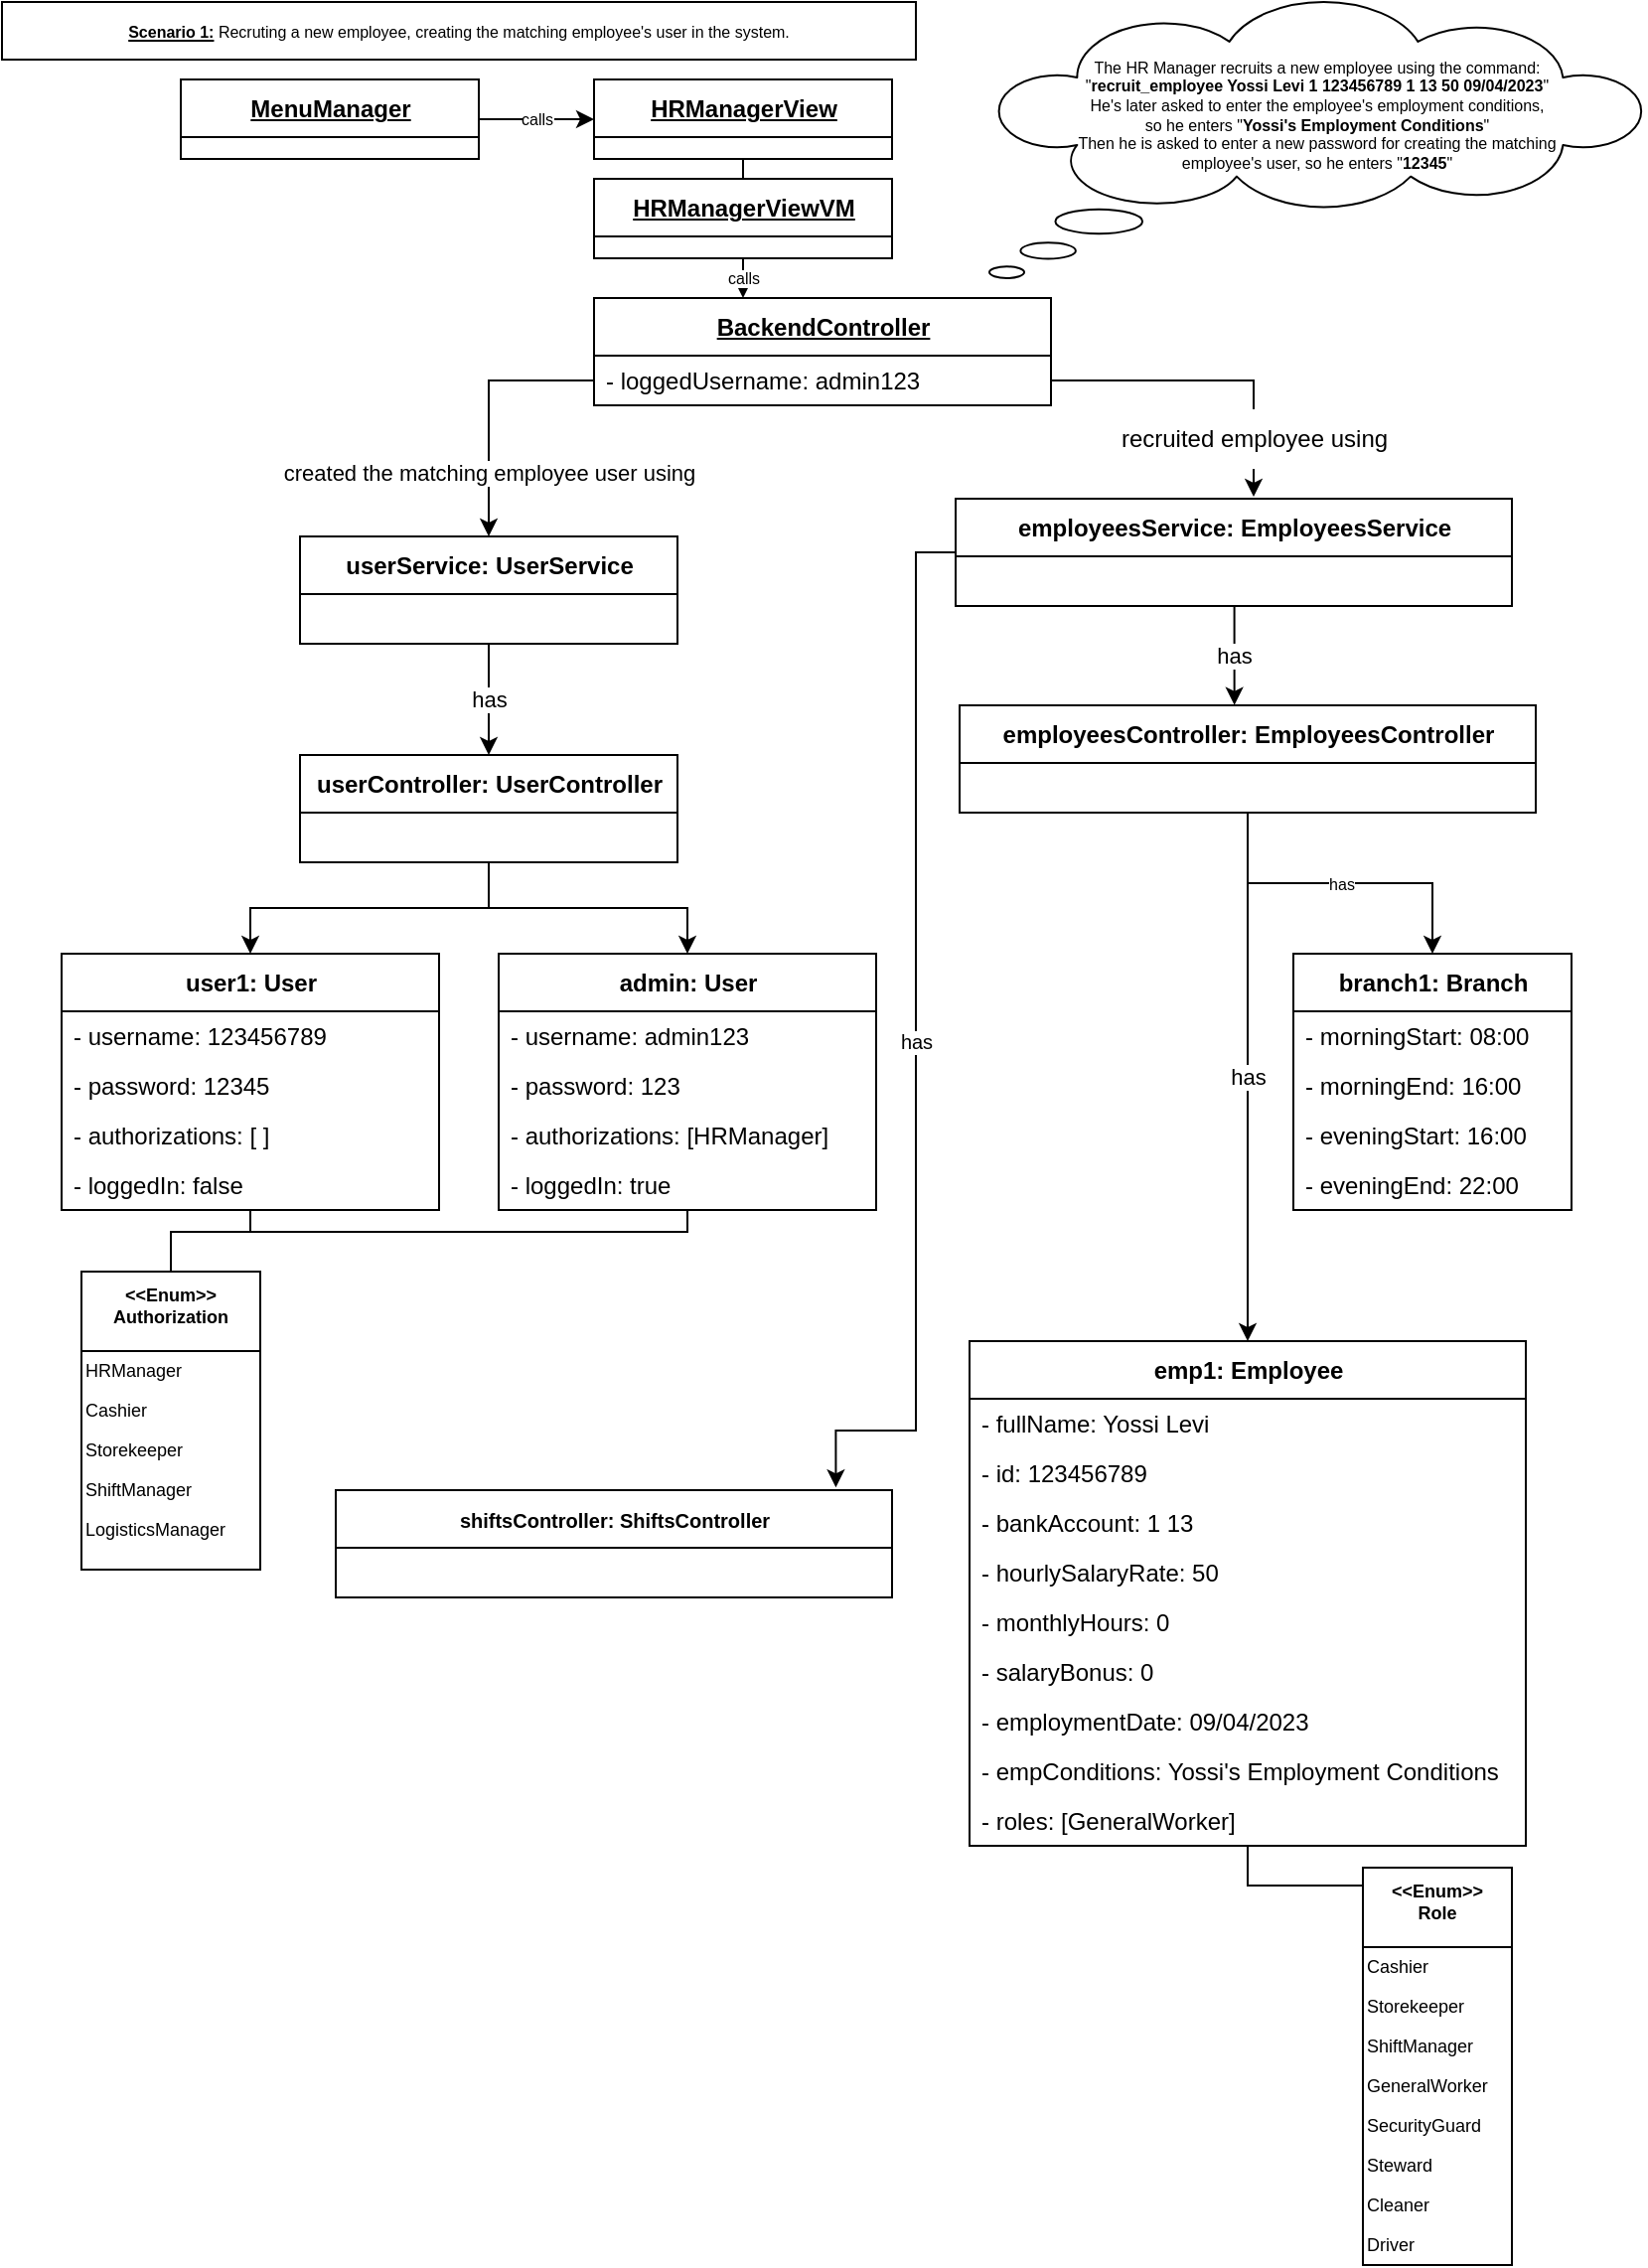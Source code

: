 <mxfile version="21.1.2" type="device">
  <diagram name="Page-1" id="ixeJwp6oGrkDONA-m-vL">
    <mxGraphModel dx="1418" dy="828" grid="1" gridSize="10" guides="1" tooltips="1" connect="1" arrows="1" fold="1" page="1" pageScale="1" pageWidth="827" pageHeight="1169" math="0" shadow="0">
      <root>
        <mxCell id="0" />
        <mxCell id="1" parent="0" />
        <mxCell id="OswDYO3YPx74lOHUNcAN-1" value="BackendController" style="swimlane;fontStyle=5;align=center;verticalAlign=middle;childLayout=stackLayout;horizontal=1;startSize=29;horizontalStack=0;resizeParent=1;resizeParentMax=0;resizeLast=0;collapsible=0;marginBottom=0;html=1;" parent="1" vertex="1">
          <mxGeometry x="298" y="150" width="230" height="54" as="geometry" />
        </mxCell>
        <mxCell id="OswDYO3YPx74lOHUNcAN-3" value="- loggedUsername: admin123" style="text;html=1;strokeColor=none;fillColor=none;align=left;verticalAlign=middle;spacingLeft=4;spacingRight=4;overflow=hidden;rotatable=0;points=[[0,0.5],[1,0.5]];portConstraint=eastwest;" parent="OswDYO3YPx74lOHUNcAN-1" vertex="1">
          <mxGeometry y="29" width="230" height="25" as="geometry" />
        </mxCell>
        <mxCell id="OswDYO3YPx74lOHUNcAN-91" value="has" style="edgeStyle=orthogonalEdgeStyle;rounded=0;orthogonalLoop=1;jettySize=auto;html=1;entryX=0.5;entryY=0;entryDx=0;entryDy=0;endArrow=classic;endFill=1;" parent="1" source="OswDYO3YPx74lOHUNcAN-4" target="OswDYO3YPx74lOHUNcAN-12" edge="1">
          <mxGeometry relative="1" as="geometry" />
        </mxCell>
        <mxCell id="OswDYO3YPx74lOHUNcAN-4" value="userService: UserService" style="swimlane;fontStyle=1;align=center;verticalAlign=middle;childLayout=stackLayout;horizontal=1;startSize=29;horizontalStack=0;resizeParent=1;resizeParentMax=0;resizeLast=0;collapsible=0;marginBottom=0;html=1;" parent="1" vertex="1">
          <mxGeometry x="150" y="270" width="190" height="54" as="geometry" />
        </mxCell>
        <mxCell id="OswDYO3YPx74lOHUNcAN-72" value="has" style="edgeStyle=orthogonalEdgeStyle;rounded=0;orthogonalLoop=1;jettySize=auto;html=1;entryX=0.477;entryY=-0.003;entryDx=0;entryDy=0;endArrow=classic;endFill=1;entryPerimeter=0;" parent="1" source="OswDYO3YPx74lOHUNcAN-10" target="OswDYO3YPx74lOHUNcAN-14" edge="1">
          <mxGeometry relative="1" as="geometry">
            <Array as="points">
              <mxPoint x="620" y="330" />
            </Array>
          </mxGeometry>
        </mxCell>
        <mxCell id="5I7sH3d-SzGu7MCL7hGr-36" value="has" style="edgeStyle=orthogonalEdgeStyle;rounded=0;orthogonalLoop=1;jettySize=auto;html=1;entryX=0.899;entryY=-0.026;entryDx=0;entryDy=0;entryPerimeter=0;fontSize=10;endArrow=classic;endFill=1;" parent="1" source="OswDYO3YPx74lOHUNcAN-10" target="5I7sH3d-SzGu7MCL7hGr-33" edge="1">
          <mxGeometry relative="1" as="geometry">
            <Array as="points">
              <mxPoint x="460" y="278" />
              <mxPoint x="460" y="720" />
              <mxPoint x="420" y="720" />
            </Array>
          </mxGeometry>
        </mxCell>
        <mxCell id="OswDYO3YPx74lOHUNcAN-10" value="employeesService: EmployeesService" style="swimlane;fontStyle=1;align=center;verticalAlign=middle;childLayout=stackLayout;horizontal=1;startSize=29;horizontalStack=0;resizeParent=1;resizeParentMax=0;resizeLast=0;collapsible=0;marginBottom=0;html=1;" parent="1" vertex="1">
          <mxGeometry x="480" y="251" width="280" height="54" as="geometry" />
        </mxCell>
        <mxCell id="OswDYO3YPx74lOHUNcAN-94" style="edgeStyle=orthogonalEdgeStyle;rounded=0;orthogonalLoop=1;jettySize=auto;html=1;entryX=0.5;entryY=0;entryDx=0;entryDy=0;endArrow=classic;endFill=1;" parent="1" source="OswDYO3YPx74lOHUNcAN-12" target="OswDYO3YPx74lOHUNcAN-16" edge="1">
          <mxGeometry relative="1" as="geometry" />
        </mxCell>
        <mxCell id="OswDYO3YPx74lOHUNcAN-95" style="edgeStyle=orthogonalEdgeStyle;rounded=0;orthogonalLoop=1;jettySize=auto;html=1;entryX=0.5;entryY=0;entryDx=0;entryDy=0;endArrow=classic;endFill=1;" parent="1" source="OswDYO3YPx74lOHUNcAN-12" target="OswDYO3YPx74lOHUNcAN-20" edge="1">
          <mxGeometry relative="1" as="geometry" />
        </mxCell>
        <mxCell id="OswDYO3YPx74lOHUNcAN-12" value="userController: UserController" style="swimlane;fontStyle=1;align=center;verticalAlign=middle;childLayout=stackLayout;horizontal=1;startSize=29;horizontalStack=0;resizeParent=1;resizeParentMax=0;resizeLast=0;collapsible=0;marginBottom=0;html=1;" parent="1" vertex="1">
          <mxGeometry x="150" y="380" width="190" height="54" as="geometry" />
        </mxCell>
        <mxCell id="OswDYO3YPx74lOHUNcAN-89" value="has" style="edgeStyle=orthogonalEdgeStyle;rounded=0;orthogonalLoop=1;jettySize=auto;html=1;entryX=0.5;entryY=0;entryDx=0;entryDy=0;endArrow=classic;endFill=1;" parent="1" source="OswDYO3YPx74lOHUNcAN-14" target="OswDYO3YPx74lOHUNcAN-28" edge="1">
          <mxGeometry relative="1" as="geometry" />
        </mxCell>
        <mxCell id="5I7sH3d-SzGu7MCL7hGr-31" value="has" style="edgeStyle=orthogonalEdgeStyle;rounded=0;orthogonalLoop=1;jettySize=auto;html=1;entryX=0.5;entryY=0;entryDx=0;entryDy=0;fontSize=8;endArrow=classic;endFill=1;" parent="1" source="OswDYO3YPx74lOHUNcAN-14" target="5I7sH3d-SzGu7MCL7hGr-19" edge="1">
          <mxGeometry relative="1" as="geometry" />
        </mxCell>
        <mxCell id="OswDYO3YPx74lOHUNcAN-14" value="employeesController: EmployeesController" style="swimlane;fontStyle=1;align=center;verticalAlign=middle;childLayout=stackLayout;horizontal=1;startSize=29;horizontalStack=0;resizeParent=1;resizeParentMax=0;resizeLast=0;collapsible=0;marginBottom=0;html=1;" parent="1" vertex="1">
          <mxGeometry x="482" y="355" width="290" height="54" as="geometry" />
        </mxCell>
        <mxCell id="5I7sH3d-SzGu7MCL7hGr-64" style="edgeStyle=orthogonalEdgeStyle;rounded=0;orthogonalLoop=1;jettySize=auto;html=1;fontSize=10;endArrow=none;endFill=0;" parent="1" source="OswDYO3YPx74lOHUNcAN-16" target="5I7sH3d-SzGu7MCL7hGr-57" edge="1">
          <mxGeometry relative="1" as="geometry">
            <Array as="points">
              <mxPoint x="125" y="620" />
              <mxPoint x="85" y="620" />
            </Array>
          </mxGeometry>
        </mxCell>
        <mxCell id="OswDYO3YPx74lOHUNcAN-16" value="user1: User" style="swimlane;fontStyle=1;align=center;verticalAlign=middle;childLayout=stackLayout;horizontal=1;startSize=29;horizontalStack=0;resizeParent=1;resizeParentMax=0;resizeLast=0;collapsible=0;marginBottom=0;html=1;" parent="1" vertex="1">
          <mxGeometry x="30" y="480" width="190" height="129" as="geometry" />
        </mxCell>
        <mxCell id="OswDYO3YPx74lOHUNcAN-17" value="- username: 123456789" style="text;html=1;strokeColor=none;fillColor=none;align=left;verticalAlign=middle;spacingLeft=4;spacingRight=4;overflow=hidden;rotatable=0;points=[[0,0.5],[1,0.5]];portConstraint=eastwest;" parent="OswDYO3YPx74lOHUNcAN-16" vertex="1">
          <mxGeometry y="29" width="190" height="25" as="geometry" />
        </mxCell>
        <mxCell id="OswDYO3YPx74lOHUNcAN-18" value="- password: 12345" style="text;html=1;strokeColor=none;fillColor=none;align=left;verticalAlign=middle;spacingLeft=4;spacingRight=4;overflow=hidden;rotatable=0;points=[[0,0.5],[1,0.5]];portConstraint=eastwest;" parent="OswDYO3YPx74lOHUNcAN-16" vertex="1">
          <mxGeometry y="54" width="190" height="25" as="geometry" />
        </mxCell>
        <mxCell id="OswDYO3YPx74lOHUNcAN-19" value="- authorizations: [ ]" style="text;html=1;strokeColor=none;fillColor=none;align=left;verticalAlign=middle;spacingLeft=4;spacingRight=4;overflow=hidden;rotatable=0;points=[[0,0.5],[1,0.5]];portConstraint=eastwest;" parent="OswDYO3YPx74lOHUNcAN-16" vertex="1">
          <mxGeometry y="79" width="190" height="25" as="geometry" />
        </mxCell>
        <mxCell id="5I7sH3d-SzGu7MCL7hGr-4" value="- loggedIn: false" style="text;html=1;strokeColor=none;fillColor=none;align=left;verticalAlign=middle;spacingLeft=4;spacingRight=4;overflow=hidden;rotatable=0;points=[[0,0.5],[1,0.5]];portConstraint=eastwest;" parent="OswDYO3YPx74lOHUNcAN-16" vertex="1">
          <mxGeometry y="104" width="190" height="25" as="geometry" />
        </mxCell>
        <mxCell id="5I7sH3d-SzGu7MCL7hGr-63" style="edgeStyle=orthogonalEdgeStyle;rounded=0;orthogonalLoop=1;jettySize=auto;html=1;fontSize=10;endArrow=none;endFill=0;" parent="1" source="OswDYO3YPx74lOHUNcAN-20" target="5I7sH3d-SzGu7MCL7hGr-57" edge="1">
          <mxGeometry relative="1" as="geometry">
            <Array as="points">
              <mxPoint x="345" y="620" />
              <mxPoint x="85" y="620" />
            </Array>
          </mxGeometry>
        </mxCell>
        <mxCell id="OswDYO3YPx74lOHUNcAN-20" value="admin: User" style="swimlane;fontStyle=1;align=center;verticalAlign=middle;childLayout=stackLayout;horizontal=1;startSize=29;horizontalStack=0;resizeParent=1;resizeParentMax=0;resizeLast=0;collapsible=0;marginBottom=0;html=1;" parent="1" vertex="1">
          <mxGeometry x="250" y="480" width="190" height="129" as="geometry" />
        </mxCell>
        <mxCell id="OswDYO3YPx74lOHUNcAN-21" value="- username: admin123" style="text;html=1;strokeColor=none;fillColor=none;align=left;verticalAlign=middle;spacingLeft=4;spacingRight=4;overflow=hidden;rotatable=0;points=[[0,0.5],[1,0.5]];portConstraint=eastwest;" parent="OswDYO3YPx74lOHUNcAN-20" vertex="1">
          <mxGeometry y="29" width="190" height="25" as="geometry" />
        </mxCell>
        <mxCell id="OswDYO3YPx74lOHUNcAN-22" value="- password: 123" style="text;html=1;strokeColor=none;fillColor=none;align=left;verticalAlign=middle;spacingLeft=4;spacingRight=4;overflow=hidden;rotatable=0;points=[[0,0.5],[1,0.5]];portConstraint=eastwest;" parent="OswDYO3YPx74lOHUNcAN-20" vertex="1">
          <mxGeometry y="54" width="190" height="25" as="geometry" />
        </mxCell>
        <mxCell id="OswDYO3YPx74lOHUNcAN-23" value="- authorizations: [HRManager]" style="text;html=1;strokeColor=none;fillColor=none;align=left;verticalAlign=middle;spacingLeft=4;spacingRight=4;overflow=hidden;rotatable=0;points=[[0,0.5],[1,0.5]];portConstraint=eastwest;" parent="OswDYO3YPx74lOHUNcAN-20" vertex="1">
          <mxGeometry y="79" width="190" height="25" as="geometry" />
        </mxCell>
        <mxCell id="5I7sH3d-SzGu7MCL7hGr-1" value="- loggedIn: true" style="text;html=1;strokeColor=none;fillColor=none;align=left;verticalAlign=middle;spacingLeft=4;spacingRight=4;overflow=hidden;rotatable=0;points=[[0,0.5],[1,0.5]];portConstraint=eastwest;" parent="OswDYO3YPx74lOHUNcAN-20" vertex="1">
          <mxGeometry y="104" width="190" height="25" as="geometry" />
        </mxCell>
        <mxCell id="5I7sH3d-SzGu7MCL7hGr-65" style="edgeStyle=orthogonalEdgeStyle;rounded=0;orthogonalLoop=1;jettySize=auto;html=1;entryX=0.5;entryY=0;entryDx=0;entryDy=0;fontSize=10;endArrow=none;endFill=0;" parent="1" source="OswDYO3YPx74lOHUNcAN-28" target="5I7sH3d-SzGu7MCL7hGr-48" edge="1">
          <mxGeometry relative="1" as="geometry" />
        </mxCell>
        <mxCell id="OswDYO3YPx74lOHUNcAN-28" value="emp1: Employee" style="swimlane;fontStyle=1;align=center;verticalAlign=middle;childLayout=stackLayout;horizontal=1;startSize=29;horizontalStack=0;resizeParent=1;resizeParentMax=0;resizeLast=0;collapsible=0;marginBottom=0;html=1;" parent="1" vertex="1">
          <mxGeometry x="487" y="675" width="280" height="254" as="geometry" />
        </mxCell>
        <mxCell id="OswDYO3YPx74lOHUNcAN-29" value="- fullName: Yossi Levi" style="text;html=1;strokeColor=none;fillColor=none;align=left;verticalAlign=middle;spacingLeft=4;spacingRight=4;overflow=hidden;rotatable=0;points=[[0,0.5],[1,0.5]];portConstraint=eastwest;" parent="OswDYO3YPx74lOHUNcAN-28" vertex="1">
          <mxGeometry y="29" width="280" height="25" as="geometry" />
        </mxCell>
        <mxCell id="OswDYO3YPx74lOHUNcAN-30" value="- id: 123456789" style="text;html=1;strokeColor=none;fillColor=none;align=left;verticalAlign=middle;spacingLeft=4;spacingRight=4;overflow=hidden;rotatable=0;points=[[0,0.5],[1,0.5]];portConstraint=eastwest;" parent="OswDYO3YPx74lOHUNcAN-28" vertex="1">
          <mxGeometry y="54" width="280" height="25" as="geometry" />
        </mxCell>
        <mxCell id="OswDYO3YPx74lOHUNcAN-31" value="- bankAccount: 1 13" style="text;html=1;strokeColor=none;fillColor=none;align=left;verticalAlign=middle;spacingLeft=4;spacingRight=4;overflow=hidden;rotatable=0;points=[[0,0.5],[1,0.5]];portConstraint=eastwest;" parent="OswDYO3YPx74lOHUNcAN-28" vertex="1">
          <mxGeometry y="79" width="280" height="25" as="geometry" />
        </mxCell>
        <mxCell id="OswDYO3YPx74lOHUNcAN-32" value="- hourlySalaryRate: 50" style="text;html=1;strokeColor=none;fillColor=none;align=left;verticalAlign=middle;spacingLeft=4;spacingRight=4;overflow=hidden;rotatable=0;points=[[0,0.5],[1,0.5]];portConstraint=eastwest;" parent="OswDYO3YPx74lOHUNcAN-28" vertex="1">
          <mxGeometry y="104" width="280" height="25" as="geometry" />
        </mxCell>
        <mxCell id="5I7sH3d-SzGu7MCL7hGr-15" value="- monthlyHours: 0" style="text;html=1;strokeColor=none;fillColor=none;align=left;verticalAlign=middle;spacingLeft=4;spacingRight=4;overflow=hidden;rotatable=0;points=[[0,0.5],[1,0.5]];portConstraint=eastwest;" parent="OswDYO3YPx74lOHUNcAN-28" vertex="1">
          <mxGeometry y="129" width="280" height="25" as="geometry" />
        </mxCell>
        <mxCell id="5I7sH3d-SzGu7MCL7hGr-16" value="- salaryBonus: 0" style="text;html=1;strokeColor=none;fillColor=none;align=left;verticalAlign=middle;spacingLeft=4;spacingRight=4;overflow=hidden;rotatable=0;points=[[0,0.5],[1,0.5]];portConstraint=eastwest;" parent="OswDYO3YPx74lOHUNcAN-28" vertex="1">
          <mxGeometry y="154" width="280" height="25" as="geometry" />
        </mxCell>
        <mxCell id="5I7sH3d-SzGu7MCL7hGr-66" value="- employmentDate: 09/04/2023" style="text;html=1;strokeColor=none;fillColor=none;align=left;verticalAlign=middle;spacingLeft=4;spacingRight=4;overflow=hidden;rotatable=0;points=[[0,0.5],[1,0.5]];portConstraint=eastwest;" parent="OswDYO3YPx74lOHUNcAN-28" vertex="1">
          <mxGeometry y="179" width="280" height="25" as="geometry" />
        </mxCell>
        <mxCell id="OswDYO3YPx74lOHUNcAN-39" value="- empConditions: Yossi&#39;s Employment Conditions" style="text;html=1;strokeColor=none;fillColor=none;align=left;verticalAlign=middle;spacingLeft=4;spacingRight=4;overflow=hidden;rotatable=0;points=[[0,0.5],[1,0.5]];portConstraint=eastwest;" parent="OswDYO3YPx74lOHUNcAN-28" vertex="1">
          <mxGeometry y="204" width="280" height="25" as="geometry" />
        </mxCell>
        <mxCell id="OswDYO3YPx74lOHUNcAN-38" value="- roles: [GeneralWorker]" style="text;html=1;strokeColor=none;fillColor=none;align=left;verticalAlign=middle;spacingLeft=4;spacingRight=4;overflow=hidden;rotatable=0;points=[[0,0.5],[1,0.5]];portConstraint=eastwest;" parent="OswDYO3YPx74lOHUNcAN-28" vertex="1">
          <mxGeometry y="229" width="280" height="25" as="geometry" />
        </mxCell>
        <mxCell id="OswDYO3YPx74lOHUNcAN-69" style="edgeStyle=orthogonalEdgeStyle;rounded=0;orthogonalLoop=1;jettySize=auto;html=1;endArrow=classic;endFill=1;startArrow=none;" parent="1" source="OswDYO3YPx74lOHUNcAN-70" edge="1">
          <mxGeometry relative="1" as="geometry">
            <mxPoint x="630" y="250" as="targetPoint" />
            <Array as="points">
              <mxPoint x="630" y="250" />
              <mxPoint x="630" y="250" />
            </Array>
          </mxGeometry>
        </mxCell>
        <mxCell id="OswDYO3YPx74lOHUNcAN-71" value="" style="edgeStyle=orthogonalEdgeStyle;rounded=0;orthogonalLoop=1;jettySize=auto;html=1;entryX=0.5;entryY=0;entryDx=0;entryDy=0;endArrow=none;endFill=1;" parent="1" source="OswDYO3YPx74lOHUNcAN-3" target="OswDYO3YPx74lOHUNcAN-70" edge="1">
          <mxGeometry relative="1" as="geometry">
            <mxPoint x="529" y="201.5" as="sourcePoint" />
            <mxPoint x="620" y="270" as="targetPoint" />
            <Array as="points">
              <mxPoint x="630" y="191" />
            </Array>
          </mxGeometry>
        </mxCell>
        <mxCell id="OswDYO3YPx74lOHUNcAN-70" value="recruited employee using" style="text;html=1;align=center;verticalAlign=middle;resizable=0;points=[];autosize=1;strokeColor=none;fillColor=none;" parent="1" vertex="1">
          <mxGeometry x="550" y="206" width="160" height="30" as="geometry" />
        </mxCell>
        <mxCell id="OswDYO3YPx74lOHUNcAN-80" value="created the matching employee user using" style="edgeStyle=orthogonalEdgeStyle;rounded=0;orthogonalLoop=1;jettySize=auto;html=1;exitX=0;exitY=0.5;exitDx=0;exitDy=0;entryX=0.5;entryY=0;entryDx=0;entryDy=0;endArrow=classic;endFill=1;" parent="1" source="OswDYO3YPx74lOHUNcAN-3" target="OswDYO3YPx74lOHUNcAN-4" edge="1">
          <mxGeometry x="0.51" relative="1" as="geometry">
            <mxPoint as="offset" />
          </mxGeometry>
        </mxCell>
        <mxCell id="5I7sH3d-SzGu7MCL7hGr-3" value="The HR Manager recruits a new employee using the command:&lt;br style=&quot;font-size: 8px;&quot;&gt;&quot;&lt;b&gt;recruit_employee Yossi Levi 1 123456789 1 13 50 09/04/2023&lt;/b&gt;&quot;&lt;br&gt;He&#39;s later asked to enter the employee&#39;s employment conditions,&lt;br&gt;so he enters &quot;&lt;b&gt;Yossi&#39;s Employment Conditions&lt;/b&gt;&quot;&lt;br&gt;Then he is asked to enter a new password for creating the matching&lt;br&gt;employee&#39;s user, so he enters &quot;&lt;b&gt;12345&lt;/b&gt;&quot;" style="whiteSpace=wrap;html=1;shape=mxgraph.basic.cloud_callout;fontSize=8;labelPosition=center;verticalLabelPosition=middle;align=center;verticalAlign=middle;spacing=0;spacingTop=-25;" parent="1" vertex="1">
          <mxGeometry x="497" y="1" width="330" height="139" as="geometry" />
        </mxCell>
        <mxCell id="5I7sH3d-SzGu7MCL7hGr-14" value="calls" style="edgeStyle=orthogonalEdgeStyle;rounded=0;orthogonalLoop=1;jettySize=auto;html=1;entryX=0.327;entryY=0;entryDx=0;entryDy=0;entryPerimeter=0;fontSize=8;endArrow=classic;endFill=1;" parent="1" source="5I7sH3d-SzGu7MCL7hGr-5" target="OswDYO3YPx74lOHUNcAN-1" edge="1">
          <mxGeometry relative="1" as="geometry" />
        </mxCell>
        <mxCell id="5I7sH3d-SzGu7MCL7hGr-5" value="HRManagerViewVM" style="swimlane;fontStyle=5;align=center;verticalAlign=middle;childLayout=stackLayout;horizontal=1;startSize=29;horizontalStack=0;resizeParent=1;resizeParentMax=0;resizeLast=0;collapsible=0;marginBottom=0;html=1;" parent="1" vertex="1">
          <mxGeometry x="298" y="90" width="150" height="40" as="geometry" />
        </mxCell>
        <mxCell id="5I7sH3d-SzGu7MCL7hGr-13" style="edgeStyle=orthogonalEdgeStyle;rounded=0;orthogonalLoop=1;jettySize=auto;html=1;entryX=0.5;entryY=0;entryDx=0;entryDy=0;fontSize=8;endArrow=none;endFill=0;" parent="1" source="5I7sH3d-SzGu7MCL7hGr-7" target="5I7sH3d-SzGu7MCL7hGr-5" edge="1">
          <mxGeometry relative="1" as="geometry">
            <Array as="points">
              <mxPoint x="373" y="80" />
              <mxPoint x="373" y="80" />
            </Array>
          </mxGeometry>
        </mxCell>
        <mxCell id="5I7sH3d-SzGu7MCL7hGr-7" value="HRManagerView" style="swimlane;fontStyle=5;align=center;verticalAlign=middle;childLayout=stackLayout;horizontal=1;startSize=29;horizontalStack=0;resizeParent=1;resizeParentMax=0;resizeLast=0;collapsible=0;marginBottom=0;html=1;" parent="1" vertex="1">
          <mxGeometry x="298" y="40" width="150" height="40" as="geometry" />
        </mxCell>
        <mxCell id="5I7sH3d-SzGu7MCL7hGr-9" value="calls" style="edgeStyle=orthogonalEdgeStyle;rounded=0;orthogonalLoop=1;jettySize=auto;html=1;entryX=0;entryY=0.5;entryDx=0;entryDy=0;fontSize=8;" parent="1" source="5I7sH3d-SzGu7MCL7hGr-8" target="5I7sH3d-SzGu7MCL7hGr-7" edge="1">
          <mxGeometry relative="1" as="geometry" />
        </mxCell>
        <mxCell id="5I7sH3d-SzGu7MCL7hGr-8" value="MenuManager" style="swimlane;fontStyle=5;align=center;verticalAlign=middle;childLayout=stackLayout;horizontal=1;startSize=29;horizontalStack=0;resizeParent=1;resizeParentMax=0;resizeLast=0;collapsible=0;marginBottom=0;html=1;" parent="1" vertex="1">
          <mxGeometry x="90" y="40" width="150" height="40" as="geometry" />
        </mxCell>
        <mxCell id="5I7sH3d-SzGu7MCL7hGr-19" value="branch1: Branch" style="swimlane;fontStyle=1;align=center;verticalAlign=middle;childLayout=stackLayout;horizontal=1;startSize=29;horizontalStack=0;resizeParent=1;resizeParentMax=0;resizeLast=0;collapsible=0;marginBottom=0;html=1;" parent="1" vertex="1">
          <mxGeometry x="650" y="480" width="140" height="129" as="geometry" />
        </mxCell>
        <mxCell id="5I7sH3d-SzGu7MCL7hGr-20" value="- morningStart: 08:00" style="text;html=1;strokeColor=none;fillColor=none;align=left;verticalAlign=middle;spacingLeft=4;spacingRight=4;overflow=hidden;rotatable=0;points=[[0,0.5],[1,0.5]];portConstraint=eastwest;" parent="5I7sH3d-SzGu7MCL7hGr-19" vertex="1">
          <mxGeometry y="29" width="140" height="25" as="geometry" />
        </mxCell>
        <mxCell id="5I7sH3d-SzGu7MCL7hGr-28" value="- morningEnd: 16:00" style="text;html=1;strokeColor=none;fillColor=none;align=left;verticalAlign=middle;spacingLeft=4;spacingRight=4;overflow=hidden;rotatable=0;points=[[0,0.5],[1,0.5]];portConstraint=eastwest;" parent="5I7sH3d-SzGu7MCL7hGr-19" vertex="1">
          <mxGeometry y="54" width="140" height="25" as="geometry" />
        </mxCell>
        <mxCell id="5I7sH3d-SzGu7MCL7hGr-29" value="- eveningStart: 16:00" style="text;html=1;strokeColor=none;fillColor=none;align=left;verticalAlign=middle;spacingLeft=4;spacingRight=4;overflow=hidden;rotatable=0;points=[[0,0.5],[1,0.5]];portConstraint=eastwest;" parent="5I7sH3d-SzGu7MCL7hGr-19" vertex="1">
          <mxGeometry y="79" width="140" height="25" as="geometry" />
        </mxCell>
        <mxCell id="5I7sH3d-SzGu7MCL7hGr-30" value="- eveningEnd: 22:00" style="text;html=1;strokeColor=none;fillColor=none;align=left;verticalAlign=middle;spacingLeft=4;spacingRight=4;overflow=hidden;rotatable=0;points=[[0,0.5],[1,0.5]];portConstraint=eastwest;" parent="5I7sH3d-SzGu7MCL7hGr-19" vertex="1">
          <mxGeometry y="104" width="140" height="25" as="geometry" />
        </mxCell>
        <mxCell id="5I7sH3d-SzGu7MCL7hGr-33" value="shiftsController: ShiftsController" style="swimlane;fontStyle=1;align=center;verticalAlign=middle;childLayout=stackLayout;horizontal=1;startSize=29;horizontalStack=0;resizeParent=1;resizeParentMax=0;resizeLast=0;collapsible=0;marginBottom=0;html=1;fontSize=10;" parent="1" vertex="1">
          <mxGeometry x="168" y="750" width="280" height="54" as="geometry" />
        </mxCell>
        <mxCell id="5I7sH3d-SzGu7MCL7hGr-47" value="&lt;b&gt;&lt;u&gt;Scenario 1:&lt;/u&gt;&lt;/b&gt; Recruting a new employee, creating the matching employee&#39;s user in the system." style="rounded=0;whiteSpace=wrap;html=1;fontSize=8;" parent="1" vertex="1">
          <mxGeometry y="1" width="460" height="29" as="geometry" />
        </mxCell>
        <mxCell id="5I7sH3d-SzGu7MCL7hGr-48" value="&lt;&lt;Enum&gt;&gt;&#xa;Role" style="swimlane;fontStyle=1;align=center;verticalAlign=top;childLayout=stackLayout;horizontal=1;startSize=40;horizontalStack=0;resizeParent=1;resizeLast=0;collapsible=1;marginBottom=0;rounded=0;shadow=0;strokeWidth=1;fontSize=9;" parent="1" vertex="1">
          <mxGeometry x="685" y="940" width="75" height="200" as="geometry">
            <mxRectangle x="130" y="380" width="160" height="26" as="alternateBounds" />
          </mxGeometry>
        </mxCell>
        <mxCell id="5I7sH3d-SzGu7MCL7hGr-49" value="Cashier" style="text;html=1;align=left;verticalAlign=middle;resizable=0;points=[];autosize=1;strokeColor=none;fillColor=none;fontSize=9;" parent="5I7sH3d-SzGu7MCL7hGr-48" vertex="1">
          <mxGeometry y="40" width="75" height="20" as="geometry" />
        </mxCell>
        <mxCell id="5I7sH3d-SzGu7MCL7hGr-50" value="Storekeeper" style="text;html=1;align=left;verticalAlign=middle;resizable=0;points=[];autosize=1;strokeColor=none;fillColor=none;fontSize=9;" parent="5I7sH3d-SzGu7MCL7hGr-48" vertex="1">
          <mxGeometry y="60" width="75" height="20" as="geometry" />
        </mxCell>
        <mxCell id="5I7sH3d-SzGu7MCL7hGr-51" value="ShiftManager" style="text;html=1;align=left;verticalAlign=middle;resizable=0;points=[];autosize=1;strokeColor=none;fillColor=none;fontSize=9;" parent="5I7sH3d-SzGu7MCL7hGr-48" vertex="1">
          <mxGeometry y="80" width="75" height="20" as="geometry" />
        </mxCell>
        <mxCell id="5I7sH3d-SzGu7MCL7hGr-52" value="GeneralWorker" style="text;html=1;align=left;verticalAlign=middle;resizable=0;points=[];autosize=1;strokeColor=none;fillColor=none;fontSize=9;" parent="5I7sH3d-SzGu7MCL7hGr-48" vertex="1">
          <mxGeometry y="100" width="75" height="20" as="geometry" />
        </mxCell>
        <mxCell id="5I7sH3d-SzGu7MCL7hGr-53" value="SecurityGuard" style="text;html=1;align=left;verticalAlign=middle;resizable=0;points=[];autosize=1;strokeColor=none;fillColor=none;fontSize=9;" parent="5I7sH3d-SzGu7MCL7hGr-48" vertex="1">
          <mxGeometry y="120" width="75" height="20" as="geometry" />
        </mxCell>
        <mxCell id="5I7sH3d-SzGu7MCL7hGr-54" value="Steward" style="text;html=1;align=left;verticalAlign=middle;resizable=0;points=[];autosize=1;strokeColor=none;fillColor=none;fontSize=9;" parent="5I7sH3d-SzGu7MCL7hGr-48" vertex="1">
          <mxGeometry y="140" width="75" height="20" as="geometry" />
        </mxCell>
        <mxCell id="5I7sH3d-SzGu7MCL7hGr-55" value="Cleaner" style="text;html=1;align=left;verticalAlign=middle;resizable=0;points=[];autosize=1;strokeColor=none;fillColor=none;fontSize=9;" parent="5I7sH3d-SzGu7MCL7hGr-48" vertex="1">
          <mxGeometry y="160" width="75" height="20" as="geometry" />
        </mxCell>
        <mxCell id="5I7sH3d-SzGu7MCL7hGr-56" value="Driver" style="text;html=1;align=left;verticalAlign=middle;resizable=0;points=[];autosize=1;strokeColor=none;fillColor=none;fontSize=9;" parent="5I7sH3d-SzGu7MCL7hGr-48" vertex="1">
          <mxGeometry y="180" width="75" height="20" as="geometry" />
        </mxCell>
        <mxCell id="5I7sH3d-SzGu7MCL7hGr-57" value="&lt;&lt;Enum&gt;&gt;&#xa;Authorization" style="swimlane;fontStyle=1;align=center;verticalAlign=top;childLayout=stackLayout;horizontal=1;startSize=40;horizontalStack=0;resizeParent=1;resizeLast=0;collapsible=1;marginBottom=0;rounded=0;shadow=0;strokeWidth=1;fontSize=9;" parent="1" vertex="1">
          <mxGeometry x="40" y="640" width="90" height="150" as="geometry">
            <mxRectangle x="130" y="380" width="160" height="26" as="alternateBounds" />
          </mxGeometry>
        </mxCell>
        <mxCell id="5I7sH3d-SzGu7MCL7hGr-58" value="HRManager" style="text;html=1;align=left;verticalAlign=middle;resizable=0;points=[];autosize=1;strokeColor=none;fillColor=none;fontSize=9;" parent="5I7sH3d-SzGu7MCL7hGr-57" vertex="1">
          <mxGeometry y="40" width="90" height="20" as="geometry" />
        </mxCell>
        <mxCell id="5I7sH3d-SzGu7MCL7hGr-59" value="Cashier" style="text;html=1;align=left;verticalAlign=middle;resizable=0;points=[];autosize=1;strokeColor=none;fillColor=none;fontSize=9;" parent="5I7sH3d-SzGu7MCL7hGr-57" vertex="1">
          <mxGeometry y="60" width="90" height="20" as="geometry" />
        </mxCell>
        <mxCell id="5I7sH3d-SzGu7MCL7hGr-60" value="Storekeeper" style="text;html=1;align=left;verticalAlign=middle;resizable=0;points=[];autosize=1;strokeColor=none;fillColor=none;fontSize=9;" parent="5I7sH3d-SzGu7MCL7hGr-57" vertex="1">
          <mxGeometry y="80" width="90" height="20" as="geometry" />
        </mxCell>
        <mxCell id="5I7sH3d-SzGu7MCL7hGr-61" value="ShiftManager" style="text;html=1;align=left;verticalAlign=middle;resizable=0;points=[];autosize=1;strokeColor=none;fillColor=none;fontSize=9;" parent="5I7sH3d-SzGu7MCL7hGr-57" vertex="1">
          <mxGeometry y="100" width="90" height="20" as="geometry" />
        </mxCell>
        <mxCell id="5I7sH3d-SzGu7MCL7hGr-62" value="LogisticsManager" style="text;html=1;align=left;verticalAlign=middle;resizable=0;points=[];autosize=1;strokeColor=none;fillColor=none;fontSize=9;" parent="5I7sH3d-SzGu7MCL7hGr-57" vertex="1">
          <mxGeometry y="120" width="90" height="20" as="geometry" />
        </mxCell>
      </root>
    </mxGraphModel>
  </diagram>
</mxfile>

